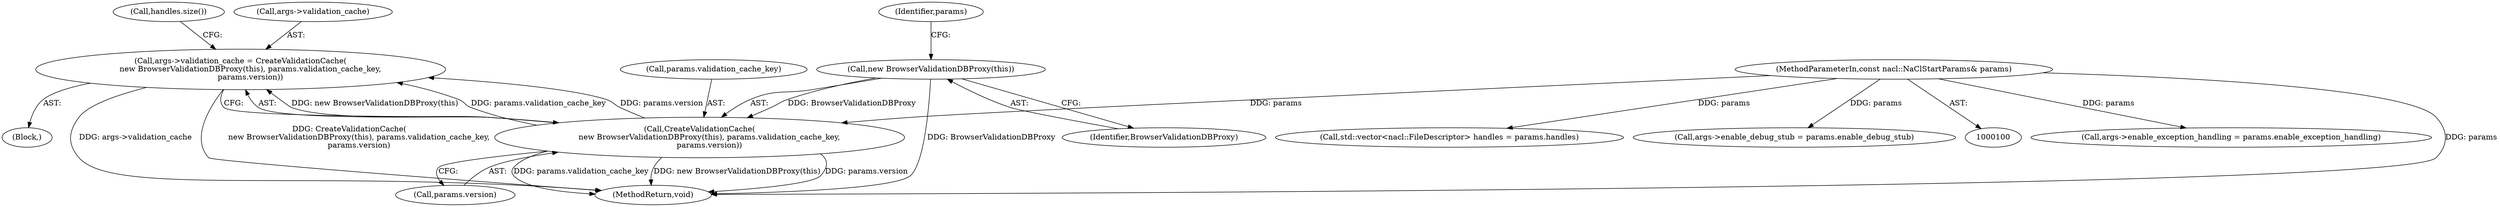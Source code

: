 digraph "0_Chrome_3b0d77670a0613f409110817455d2137576b485a_7@pointer" {
"1000211" [label="(Call,args->validation_cache = CreateValidationCache(\n        new BrowserValidationDBProxy(this), params.validation_cache_key,\n        params.version))"];
"1000215" [label="(Call,CreateValidationCache(\n        new BrowserValidationDBProxy(this), params.validation_cache_key,\n        params.version))"];
"1000216" [label="(Call,new BrowserValidationDBProxy(this))"];
"1000101" [label="(MethodParameterIn,const nacl::NaClStartParams& params)"];
"1000236" [label="(Call,args->enable_exception_handling = params.enable_exception_handling)"];
"1000221" [label="(Call,params.version)"];
"1000226" [label="(Call,handles.size())"];
"1000101" [label="(MethodParameterIn,const nacl::NaClStartParams& params)"];
"1000117" [label="(Call,std::vector<nacl::FileDescriptor> handles = params.handles)"];
"1000243" [label="(Call,args->enable_debug_stub = params.enable_debug_stub)"];
"1000263" [label="(MethodReturn,void)"];
"1000205" [label="(Block,)"];
"1000217" [label="(Identifier,BrowserValidationDBProxy)"];
"1000218" [label="(Call,params.validation_cache_key)"];
"1000216" [label="(Call,new BrowserValidationDBProxy(this))"];
"1000215" [label="(Call,CreateValidationCache(\n        new BrowserValidationDBProxy(this), params.validation_cache_key,\n        params.version))"];
"1000211" [label="(Call,args->validation_cache = CreateValidationCache(\n        new BrowserValidationDBProxy(this), params.validation_cache_key,\n        params.version))"];
"1000219" [label="(Identifier,params)"];
"1000212" [label="(Call,args->validation_cache)"];
"1000211" -> "1000205"  [label="AST: "];
"1000211" -> "1000215"  [label="CFG: "];
"1000212" -> "1000211"  [label="AST: "];
"1000215" -> "1000211"  [label="AST: "];
"1000226" -> "1000211"  [label="CFG: "];
"1000211" -> "1000263"  [label="DDG: args->validation_cache"];
"1000211" -> "1000263"  [label="DDG: CreateValidationCache(\n        new BrowserValidationDBProxy(this), params.validation_cache_key,\n        params.version)"];
"1000215" -> "1000211"  [label="DDG: new BrowserValidationDBProxy(this)"];
"1000215" -> "1000211"  [label="DDG: params.validation_cache_key"];
"1000215" -> "1000211"  [label="DDG: params.version"];
"1000215" -> "1000221"  [label="CFG: "];
"1000216" -> "1000215"  [label="AST: "];
"1000218" -> "1000215"  [label="AST: "];
"1000221" -> "1000215"  [label="AST: "];
"1000215" -> "1000263"  [label="DDG: new BrowserValidationDBProxy(this)"];
"1000215" -> "1000263"  [label="DDG: params.version"];
"1000215" -> "1000263"  [label="DDG: params.validation_cache_key"];
"1000216" -> "1000215"  [label="DDG: BrowserValidationDBProxy"];
"1000101" -> "1000215"  [label="DDG: params"];
"1000216" -> "1000217"  [label="CFG: "];
"1000217" -> "1000216"  [label="AST: "];
"1000219" -> "1000216"  [label="CFG: "];
"1000216" -> "1000263"  [label="DDG: BrowserValidationDBProxy"];
"1000101" -> "1000100"  [label="AST: "];
"1000101" -> "1000263"  [label="DDG: params"];
"1000101" -> "1000117"  [label="DDG: params"];
"1000101" -> "1000236"  [label="DDG: params"];
"1000101" -> "1000243"  [label="DDG: params"];
}
